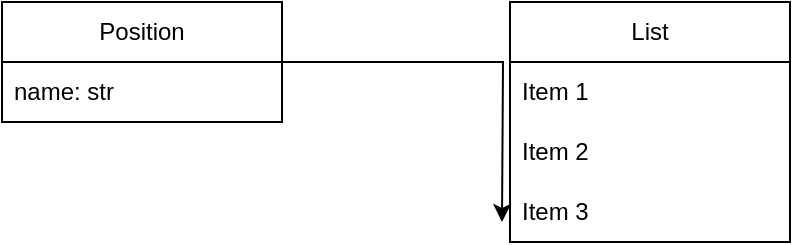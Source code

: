 <mxfile version="22.1.3" type="github">
  <diagram name="Сторінка-1" id="cSYlFiAPZVSuzm8w1pND">
    <mxGraphModel dx="1050" dy="542" grid="1" gridSize="10" guides="1" tooltips="1" connect="1" arrows="1" fold="1" page="1" pageScale="1" pageWidth="827" pageHeight="1169" math="0" shadow="0">
      <root>
        <mxCell id="0" />
        <mxCell id="1" parent="0" />
        <mxCell id="roOl80wlv_TnI2y3IB2p-7" value="" style="edgeStyle=orthogonalEdgeStyle;rounded=0;orthogonalLoop=1;jettySize=auto;html=1;" edge="1" parent="1" source="roOl80wlv_TnI2y3IB2p-2">
          <mxGeometry relative="1" as="geometry">
            <mxPoint x="340" y="190" as="targetPoint" />
          </mxGeometry>
        </mxCell>
        <mxCell id="roOl80wlv_TnI2y3IB2p-2" value="Position" style="swimlane;fontStyle=0;childLayout=stackLayout;horizontal=1;startSize=30;horizontalStack=0;resizeParent=1;resizeParentMax=0;resizeLast=0;collapsible=1;marginBottom=0;whiteSpace=wrap;html=1;" vertex="1" parent="1">
          <mxGeometry x="90" y="80" width="140" height="60" as="geometry" />
        </mxCell>
        <mxCell id="roOl80wlv_TnI2y3IB2p-3" value="name: str" style="text;strokeColor=none;fillColor=none;align=left;verticalAlign=middle;spacingLeft=4;spacingRight=4;overflow=hidden;points=[[0,0.5],[1,0.5]];portConstraint=eastwest;rotatable=0;whiteSpace=wrap;html=1;" vertex="1" parent="roOl80wlv_TnI2y3IB2p-2">
          <mxGeometry y="30" width="140" height="30" as="geometry" />
        </mxCell>
        <mxCell id="roOl80wlv_TnI2y3IB2p-9" value="List" style="swimlane;fontStyle=0;childLayout=stackLayout;horizontal=1;startSize=30;horizontalStack=0;resizeParent=1;resizeParentMax=0;resizeLast=0;collapsible=1;marginBottom=0;whiteSpace=wrap;html=1;" vertex="1" parent="1">
          <mxGeometry x="344" y="80" width="140" height="120" as="geometry" />
        </mxCell>
        <mxCell id="roOl80wlv_TnI2y3IB2p-10" value="Item 1" style="text;strokeColor=none;fillColor=none;align=left;verticalAlign=middle;spacingLeft=4;spacingRight=4;overflow=hidden;points=[[0,0.5],[1,0.5]];portConstraint=eastwest;rotatable=0;whiteSpace=wrap;html=1;" vertex="1" parent="roOl80wlv_TnI2y3IB2p-9">
          <mxGeometry y="30" width="140" height="30" as="geometry" />
        </mxCell>
        <mxCell id="roOl80wlv_TnI2y3IB2p-11" value="Item 2" style="text;strokeColor=none;fillColor=none;align=left;verticalAlign=middle;spacingLeft=4;spacingRight=4;overflow=hidden;points=[[0,0.5],[1,0.5]];portConstraint=eastwest;rotatable=0;whiteSpace=wrap;html=1;" vertex="1" parent="roOl80wlv_TnI2y3IB2p-9">
          <mxGeometry y="60" width="140" height="30" as="geometry" />
        </mxCell>
        <mxCell id="roOl80wlv_TnI2y3IB2p-12" value="Item 3" style="text;strokeColor=none;fillColor=none;align=left;verticalAlign=middle;spacingLeft=4;spacingRight=4;overflow=hidden;points=[[0,0.5],[1,0.5]];portConstraint=eastwest;rotatable=0;whiteSpace=wrap;html=1;" vertex="1" parent="roOl80wlv_TnI2y3IB2p-9">
          <mxGeometry y="90" width="140" height="30" as="geometry" />
        </mxCell>
      </root>
    </mxGraphModel>
  </diagram>
</mxfile>
